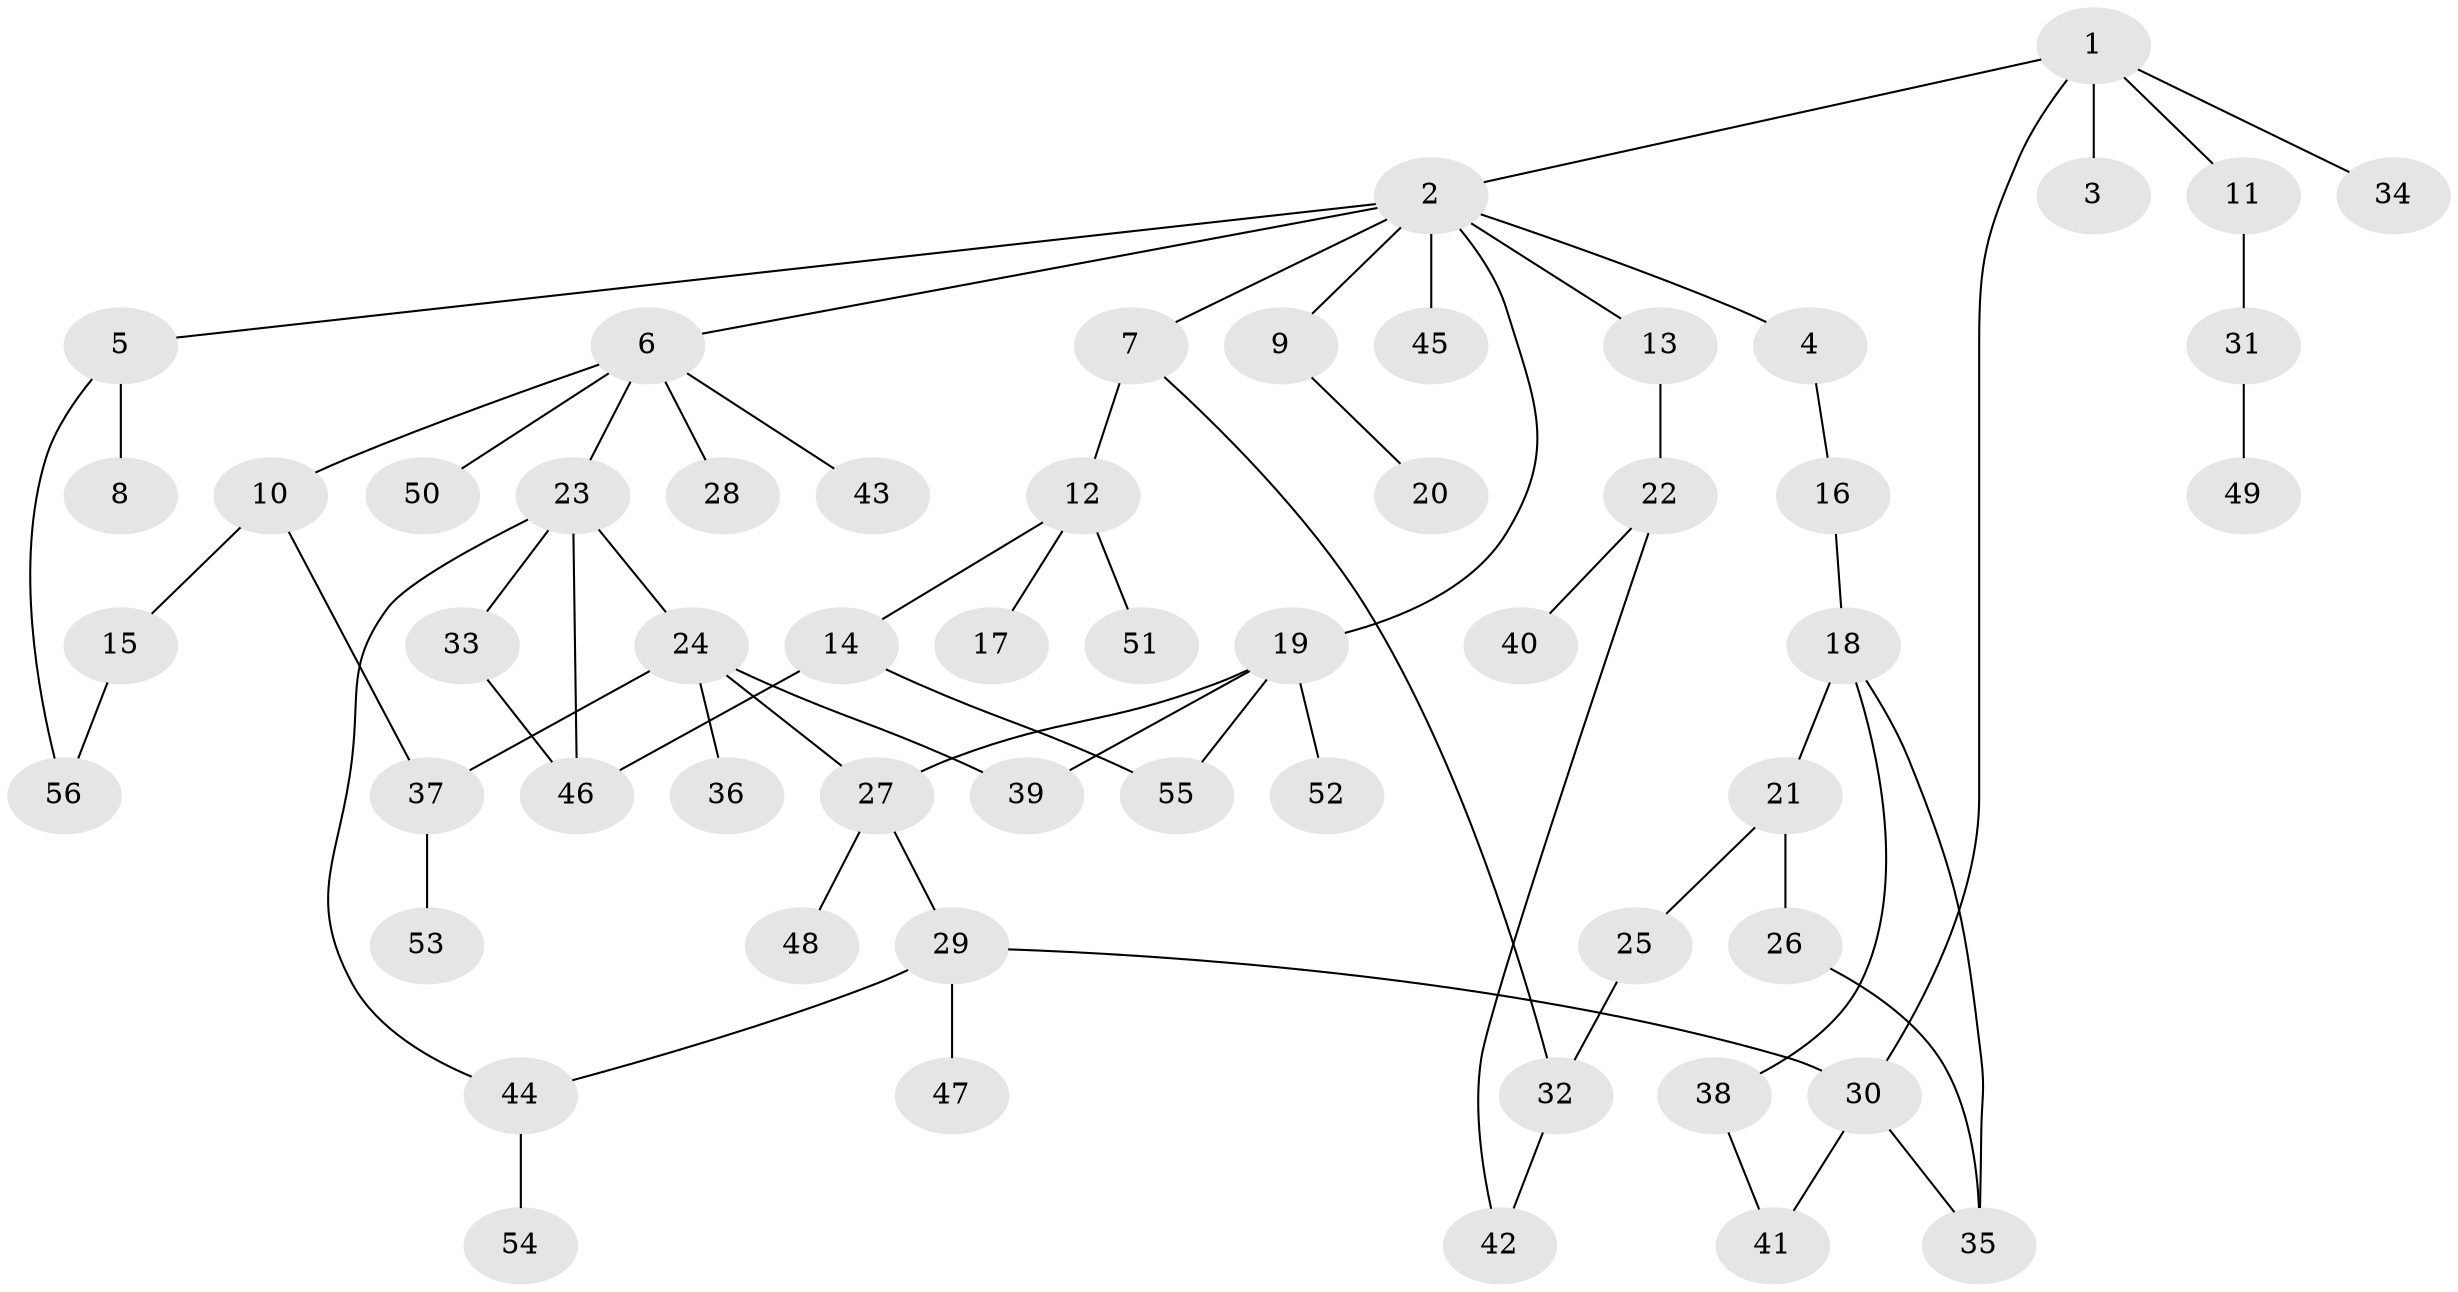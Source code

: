 // coarse degree distribution, {4: 0.10256410256410256, 9: 0.02564102564102564, 2: 0.23076923076923078, 3: 0.20512820512820512, 6: 0.05128205128205128, 1: 0.3333333333333333, 5: 0.05128205128205128}
// Generated by graph-tools (version 1.1) at 2025/16/03/04/25 18:16:52]
// undirected, 56 vertices, 69 edges
graph export_dot {
graph [start="1"]
  node [color=gray90,style=filled];
  1;
  2;
  3;
  4;
  5;
  6;
  7;
  8;
  9;
  10;
  11;
  12;
  13;
  14;
  15;
  16;
  17;
  18;
  19;
  20;
  21;
  22;
  23;
  24;
  25;
  26;
  27;
  28;
  29;
  30;
  31;
  32;
  33;
  34;
  35;
  36;
  37;
  38;
  39;
  40;
  41;
  42;
  43;
  44;
  45;
  46;
  47;
  48;
  49;
  50;
  51;
  52;
  53;
  54;
  55;
  56;
  1 -- 2;
  1 -- 3;
  1 -- 11;
  1 -- 34;
  1 -- 30;
  2 -- 4;
  2 -- 5;
  2 -- 6;
  2 -- 7;
  2 -- 9;
  2 -- 13;
  2 -- 19;
  2 -- 45;
  4 -- 16;
  5 -- 8;
  5 -- 56;
  6 -- 10;
  6 -- 23;
  6 -- 28;
  6 -- 43;
  6 -- 50;
  7 -- 12;
  7 -- 32;
  9 -- 20;
  10 -- 15;
  10 -- 37;
  11 -- 31;
  12 -- 14;
  12 -- 17;
  12 -- 51;
  13 -- 22;
  14 -- 46;
  14 -- 55;
  15 -- 56;
  16 -- 18;
  18 -- 21;
  18 -- 38;
  18 -- 35;
  19 -- 52;
  19 -- 55;
  19 -- 27;
  19 -- 39;
  21 -- 25;
  21 -- 26;
  22 -- 40;
  22 -- 42;
  23 -- 24;
  23 -- 33;
  23 -- 44;
  23 -- 46;
  24 -- 27;
  24 -- 36;
  24 -- 39;
  24 -- 37;
  25 -- 32;
  26 -- 35;
  27 -- 29;
  27 -- 48;
  29 -- 30;
  29 -- 44;
  29 -- 47;
  30 -- 41;
  30 -- 35;
  31 -- 49;
  32 -- 42;
  33 -- 46;
  37 -- 53;
  38 -- 41;
  44 -- 54;
}
